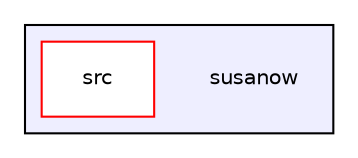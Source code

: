 digraph "/home/slank/git/susanow" {
  compound=true
  node [ fontsize="10", fontname="Helvetica"];
  edge [ labelfontsize="10", labelfontname="Helvetica"];
  subgraph clusterdir_dfefae42a4cf55ba0761ace7a8746e62 {
    graph [ bgcolor="#eeeeff", pencolor="black", label="" URL="dir_dfefae42a4cf55ba0761ace7a8746e62.html"];
    dir_dfefae42a4cf55ba0761ace7a8746e62 [shape=plaintext label="susanow"];
    dir_42e714e673a008e3ed298e7cd0c41ee8 [shape=box label="src" color="red" fillcolor="white" style="filled" URL="dir_42e714e673a008e3ed298e7cd0c41ee8.html"];
  }
}
